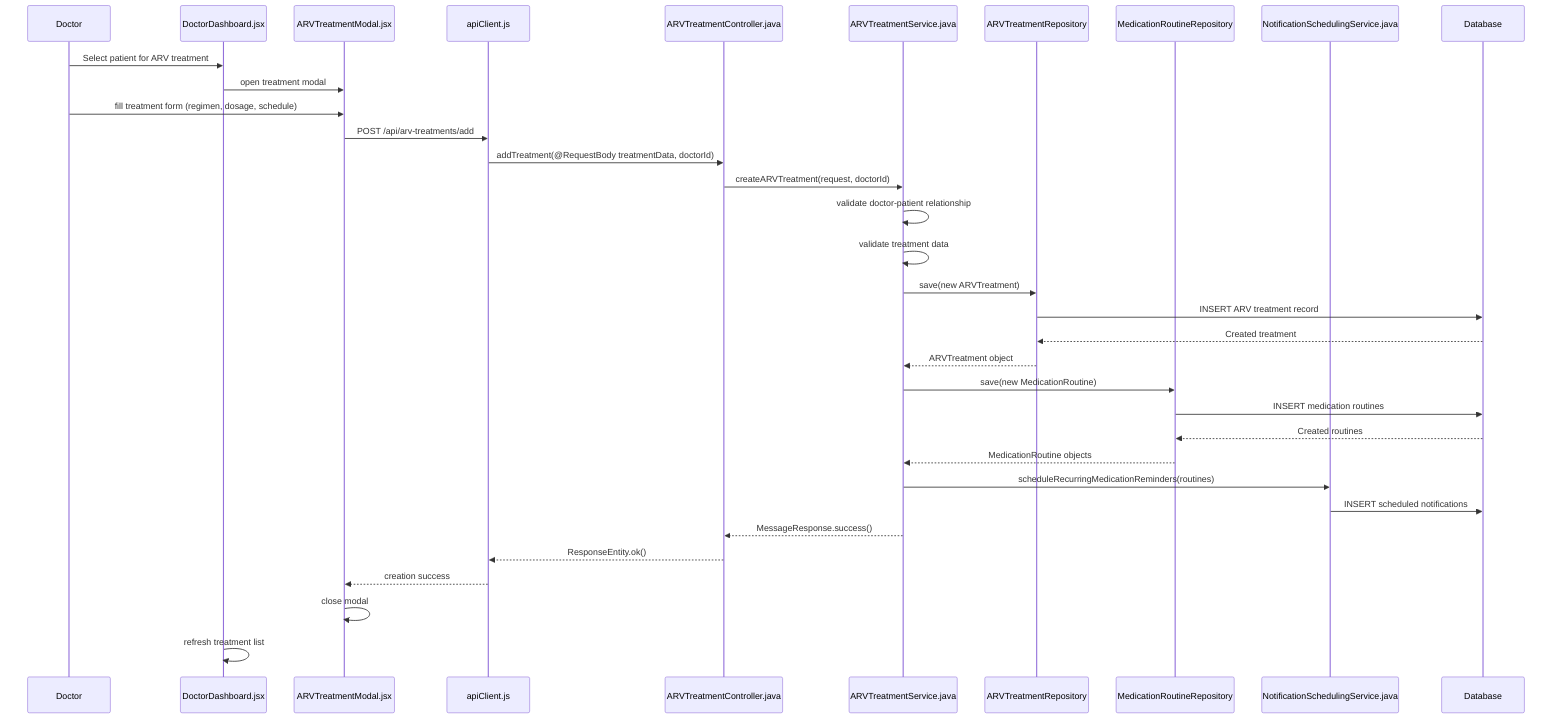 sequenceDiagram
    participant D as Doctor
    participant DD as DoctorDashboard.jsx
    participant ATM as ARVTreatmentModal.jsx
    participant API as apiClient.js
    participant ATC as ARVTreatmentController.java
    participant ATS as ARVTreatmentService.java
    participant ATVR as ARVTreatmentRepository
    participant MRR as MedicationRoutineRepository
    participant NSS as NotificationSchedulingService.java
    participant DB as Database

    D->>DD: Select patient for ARV treatment
    DD->>ATM: open treatment modal
    D->>ATM: fill treatment form (regimen, dosage, schedule)
    ATM->>API: POST /api/arv-treatments/add
    API->>ATC: addTreatment(@RequestBody treatmentData, doctorId)
    ATC->>ATS: createARVTreatment(request, doctorId)
    
    ATS->>ATS: validate doctor-patient relationship
    ATS->>ATS: validate treatment data
    
    ATS->>ATVR: save(new ARVTreatment)
    ATVR->>DB: INSERT ARV treatment record
    DB-->>ATVR: Created treatment
    ATVR-->>ATS: ARVTreatment object
    
    ATS->>MRR: save(new MedicationRoutine)
    MRR->>DB: INSERT medication routines
    DB-->>MRR: Created routines
    MRR-->>ATS: MedicationRoutine objects
    
    ATS->>NSS: scheduleRecurringMedicationReminders(routines)
    NSS->>DB: INSERT scheduled notifications
    
    ATS-->>ATC: MessageResponse.success()
    ATC-->>API: ResponseEntity.ok()
    API-->>ATM: creation success
    ATM->>ATM: close modal
    DD->>DD: refresh treatment list